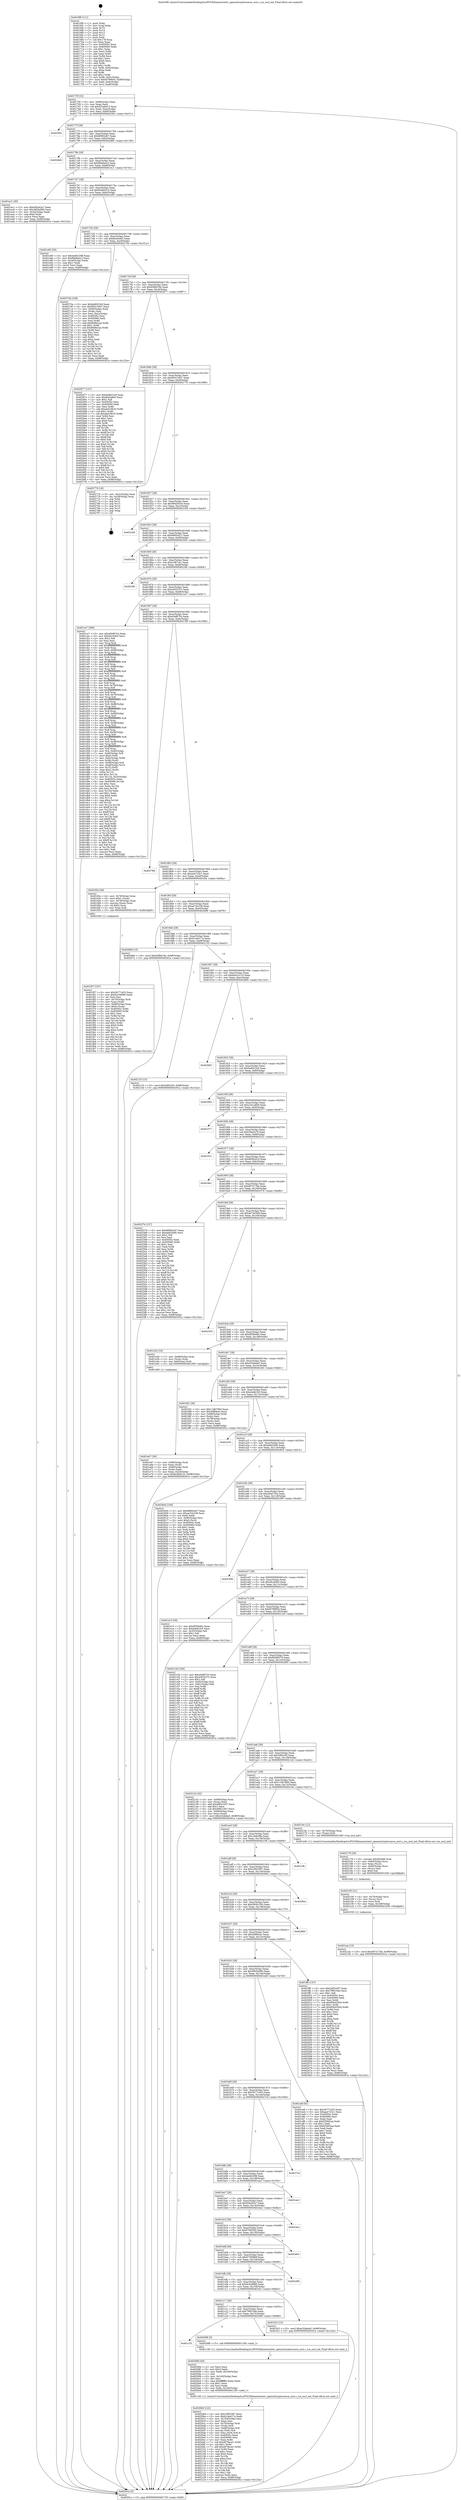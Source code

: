digraph "0x4016f0" {
  label = "0x4016f0 (/mnt/c/Users/mathe/Desktop/tcc/POCII/binaries/extr_opensslcryptorsarsa_ossl.c_rsa_ossl_init_Final-ollvm.out::main(0))"
  labelloc = "t"
  node[shape=record]

  Entry [label="",width=0.3,height=0.3,shape=circle,fillcolor=black,style=filled]
  "0x40175f" [label="{
     0x40175f [32]\l
     | [instrs]\l
     &nbsp;&nbsp;0x40175f \<+6\>: mov -0x98(%rbp),%eax\l
     &nbsp;&nbsp;0x401765 \<+2\>: mov %eax,%ecx\l
     &nbsp;&nbsp;0x401767 \<+6\>: sub $0x823a6d13,%ecx\l
     &nbsp;&nbsp;0x40176d \<+6\>: mov %eax,-0xac(%rbp)\l
     &nbsp;&nbsp;0x401773 \<+6\>: mov %ecx,-0xb0(%rbp)\l
     &nbsp;&nbsp;0x401779 \<+6\>: je 000000000040256c \<main+0xe7c\>\l
  }"]
  "0x40256c" [label="{
     0x40256c\l
  }", style=dashed]
  "0x40177f" [label="{
     0x40177f [28]\l
     | [instrs]\l
     &nbsp;&nbsp;0x40177f \<+5\>: jmp 0000000000401784 \<main+0x94\>\l
     &nbsp;&nbsp;0x401784 \<+6\>: mov -0xac(%rbp),%eax\l
     &nbsp;&nbsp;0x40178a \<+5\>: sub $0x88992e67,%eax\l
     &nbsp;&nbsp;0x40178f \<+6\>: mov %eax,-0xb4(%rbp)\l
     &nbsp;&nbsp;0x401795 \<+6\>: je 00000000004028e6 \<main+0x11f6\>\l
  }"]
  Exit [label="",width=0.3,height=0.3,shape=circle,fillcolor=black,style=filled,peripheries=2]
  "0x4028e6" [label="{
     0x4028e6\l
  }", style=dashed]
  "0x40179b" [label="{
     0x40179b [28]\l
     | [instrs]\l
     &nbsp;&nbsp;0x40179b \<+5\>: jmp 00000000004017a0 \<main+0xb0\>\l
     &nbsp;&nbsp;0x4017a0 \<+6\>: mov -0xac(%rbp),%eax\l
     &nbsp;&nbsp;0x4017a6 \<+5\>: sub $0x8bb6eec2,%eax\l
     &nbsp;&nbsp;0x4017ab \<+6\>: mov %eax,-0xb8(%rbp)\l
     &nbsp;&nbsp;0x4017b1 \<+6\>: je 0000000000401ec1 \<main+0x7d1\>\l
  }"]
  "0x4021aa" [label="{
     0x4021aa [15]\l
     | [instrs]\l
     &nbsp;&nbsp;0x4021aa \<+10\>: movl $0xd87317bb,-0x98(%rbp)\l
     &nbsp;&nbsp;0x4021b4 \<+5\>: jmp 000000000040291a \<main+0x122a\>\l
  }"]
  "0x401ec1" [label="{
     0x401ec1 [30]\l
     | [instrs]\l
     &nbsp;&nbsp;0x401ec1 \<+5\>: mov $0x656c62a7,%eax\l
     &nbsp;&nbsp;0x401ec6 \<+5\>: mov $0x3905a090,%ecx\l
     &nbsp;&nbsp;0x401ecb \<+3\>: mov -0x34(%rbp),%edx\l
     &nbsp;&nbsp;0x401ece \<+3\>: cmp $0x0,%edx\l
     &nbsp;&nbsp;0x401ed1 \<+3\>: cmove %ecx,%eax\l
     &nbsp;&nbsp;0x401ed4 \<+6\>: mov %eax,-0x98(%rbp)\l
     &nbsp;&nbsp;0x401eda \<+5\>: jmp 000000000040291a \<main+0x122a\>\l
  }"]
  "0x4017b7" [label="{
     0x4017b7 [28]\l
     | [instrs]\l
     &nbsp;&nbsp;0x4017b7 \<+5\>: jmp 00000000004017bc \<main+0xcc\>\l
     &nbsp;&nbsp;0x4017bc \<+6\>: mov -0xac(%rbp),%eax\l
     &nbsp;&nbsp;0x4017c2 \<+5\>: sub $0x8cd84223,%eax\l
     &nbsp;&nbsp;0x4017c7 \<+6\>: mov %eax,-0xbc(%rbp)\l
     &nbsp;&nbsp;0x4017cd \<+6\>: je 0000000000401e85 \<main+0x795\>\l
  }"]
  "0x402195" [label="{
     0x402195 [21]\l
     | [instrs]\l
     &nbsp;&nbsp;0x402195 \<+4\>: mov -0x70(%rbp),%rcx\l
     &nbsp;&nbsp;0x402199 \<+3\>: mov (%rcx),%rcx\l
     &nbsp;&nbsp;0x40219c \<+3\>: mov %rcx,%rdi\l
     &nbsp;&nbsp;0x40219f \<+6\>: mov %eax,-0x168(%rbp)\l
     &nbsp;&nbsp;0x4021a5 \<+5\>: call 0000000000401030 \<free@plt\>\l
     | [calls]\l
     &nbsp;&nbsp;0x401030 \{1\} (unknown)\l
  }"]
  "0x401e85" [label="{
     0x401e85 [30]\l
     | [instrs]\l
     &nbsp;&nbsp;0x401e85 \<+5\>: mov $0x4ed62298,%eax\l
     &nbsp;&nbsp;0x401e8a \<+5\>: mov $0x8bb6eec2,%ecx\l
     &nbsp;&nbsp;0x401e8f \<+3\>: mov -0x34(%rbp),%edx\l
     &nbsp;&nbsp;0x401e92 \<+3\>: cmp $0x1,%edx\l
     &nbsp;&nbsp;0x401e95 \<+3\>: cmovl %ecx,%eax\l
     &nbsp;&nbsp;0x401e98 \<+6\>: mov %eax,-0x98(%rbp)\l
     &nbsp;&nbsp;0x401e9e \<+5\>: jmp 000000000040291a \<main+0x122a\>\l
  }"]
  "0x4017d3" [label="{
     0x4017d3 [28]\l
     | [instrs]\l
     &nbsp;&nbsp;0x4017d3 \<+5\>: jmp 00000000004017d8 \<main+0xe8\>\l
     &nbsp;&nbsp;0x4017d8 \<+6\>: mov -0xac(%rbp),%eax\l
     &nbsp;&nbsp;0x4017de \<+5\>: sub $0x8e45efe5,%eax\l
     &nbsp;&nbsp;0x4017e3 \<+6\>: mov %eax,-0xc0(%rbp)\l
     &nbsp;&nbsp;0x4017e9 \<+6\>: je 000000000040270a \<main+0x101a\>\l
  }"]
  "0x402178" [label="{
     0x402178 [29]\l
     | [instrs]\l
     &nbsp;&nbsp;0x402178 \<+10\>: movabs $0x4030d6,%rdi\l
     &nbsp;&nbsp;0x402182 \<+4\>: mov -0x60(%rbp),%rcx\l
     &nbsp;&nbsp;0x402186 \<+2\>: mov %eax,(%rcx)\l
     &nbsp;&nbsp;0x402188 \<+4\>: mov -0x60(%rbp),%rcx\l
     &nbsp;&nbsp;0x40218c \<+2\>: mov (%rcx),%esi\l
     &nbsp;&nbsp;0x40218e \<+2\>: mov $0x0,%al\l
     &nbsp;&nbsp;0x402190 \<+5\>: call 0000000000401040 \<printf@plt\>\l
     | [calls]\l
     &nbsp;&nbsp;0x401040 \{1\} (unknown)\l
  }"]
  "0x40270a" [label="{
     0x40270a [108]\l
     | [instrs]\l
     &nbsp;&nbsp;0x40270a \<+5\>: mov $0xbe8023c9,%eax\l
     &nbsp;&nbsp;0x40270f \<+5\>: mov $0x95013d37,%ecx\l
     &nbsp;&nbsp;0x402714 \<+7\>: mov -0x90(%rbp),%rdx\l
     &nbsp;&nbsp;0x40271b \<+2\>: mov (%rdx),%esi\l
     &nbsp;&nbsp;0x40271d \<+3\>: mov %esi,-0x2c(%rbp)\l
     &nbsp;&nbsp;0x402720 \<+7\>: mov 0x40505c,%esi\l
     &nbsp;&nbsp;0x402727 \<+7\>: mov 0x405060,%edi\l
     &nbsp;&nbsp;0x40272e \<+3\>: mov %esi,%r8d\l
     &nbsp;&nbsp;0x402731 \<+7\>: add $0xf0d8d1ae,%r8d\l
     &nbsp;&nbsp;0x402738 \<+4\>: sub $0x1,%r8d\l
     &nbsp;&nbsp;0x40273c \<+7\>: sub $0xf0d8d1ae,%r8d\l
     &nbsp;&nbsp;0x402743 \<+4\>: imul %r8d,%esi\l
     &nbsp;&nbsp;0x402747 \<+3\>: and $0x1,%esi\l
     &nbsp;&nbsp;0x40274a \<+3\>: cmp $0x0,%esi\l
     &nbsp;&nbsp;0x40274d \<+4\>: sete %r9b\l
     &nbsp;&nbsp;0x402751 \<+3\>: cmp $0xa,%edi\l
     &nbsp;&nbsp;0x402754 \<+4\>: setl %r10b\l
     &nbsp;&nbsp;0x402758 \<+3\>: mov %r9b,%r11b\l
     &nbsp;&nbsp;0x40275b \<+3\>: and %r10b,%r11b\l
     &nbsp;&nbsp;0x40275e \<+3\>: xor %r10b,%r9b\l
     &nbsp;&nbsp;0x402761 \<+3\>: or %r9b,%r11b\l
     &nbsp;&nbsp;0x402764 \<+4\>: test $0x1,%r11b\l
     &nbsp;&nbsp;0x402768 \<+3\>: cmovne %ecx,%eax\l
     &nbsp;&nbsp;0x40276b \<+6\>: mov %eax,-0x98(%rbp)\l
     &nbsp;&nbsp;0x402771 \<+5\>: jmp 000000000040291a \<main+0x122a\>\l
  }"]
  "0x4017ef" [label="{
     0x4017ef [28]\l
     | [instrs]\l
     &nbsp;&nbsp;0x4017ef \<+5\>: jmp 00000000004017f4 \<main+0x104\>\l
     &nbsp;&nbsp;0x4017f4 \<+6\>: mov -0xac(%rbp),%eax\l
     &nbsp;&nbsp;0x4017fa \<+5\>: sub $0x93f9d194,%eax\l
     &nbsp;&nbsp;0x4017ff \<+6\>: mov %eax,-0xc4(%rbp)\l
     &nbsp;&nbsp;0x401805 \<+6\>: je 0000000000402677 \<main+0xf87\>\l
  }"]
  "0x4020b9" [label="{
     0x4020b9 [122]\l
     | [instrs]\l
     &nbsp;&nbsp;0x4020b9 \<+5\>: mov $0x24f53387,%ecx\l
     &nbsp;&nbsp;0x4020be \<+5\>: mov $0xb1de417a,%edx\l
     &nbsp;&nbsp;0x4020c3 \<+6\>: mov -0x164(%rbp),%esi\l
     &nbsp;&nbsp;0x4020c9 \<+3\>: imul %eax,%esi\l
     &nbsp;&nbsp;0x4020cc \<+4\>: mov -0x70(%rbp),%rdi\l
     &nbsp;&nbsp;0x4020d0 \<+3\>: mov (%rdi),%rdi\l
     &nbsp;&nbsp;0x4020d3 \<+4\>: mov -0x68(%rbp),%r8\l
     &nbsp;&nbsp;0x4020d7 \<+3\>: movslq (%r8),%r8\l
     &nbsp;&nbsp;0x4020da \<+4\>: mov %esi,(%rdi,%r8,4)\l
     &nbsp;&nbsp;0x4020de \<+7\>: mov 0x40505c,%eax\l
     &nbsp;&nbsp;0x4020e5 \<+7\>: mov 0x405060,%esi\l
     &nbsp;&nbsp;0x4020ec \<+3\>: mov %eax,%r9d\l
     &nbsp;&nbsp;0x4020ef \<+7\>: sub $0xe878ece1,%r9d\l
     &nbsp;&nbsp;0x4020f6 \<+4\>: sub $0x1,%r9d\l
     &nbsp;&nbsp;0x4020fa \<+7\>: add $0xe878ece1,%r9d\l
     &nbsp;&nbsp;0x402101 \<+4\>: imul %r9d,%eax\l
     &nbsp;&nbsp;0x402105 \<+3\>: and $0x1,%eax\l
     &nbsp;&nbsp;0x402108 \<+3\>: cmp $0x0,%eax\l
     &nbsp;&nbsp;0x40210b \<+4\>: sete %r10b\l
     &nbsp;&nbsp;0x40210f \<+3\>: cmp $0xa,%esi\l
     &nbsp;&nbsp;0x402112 \<+4\>: setl %r11b\l
     &nbsp;&nbsp;0x402116 \<+3\>: mov %r10b,%bl\l
     &nbsp;&nbsp;0x402119 \<+3\>: and %r11b,%bl\l
     &nbsp;&nbsp;0x40211c \<+3\>: xor %r11b,%r10b\l
     &nbsp;&nbsp;0x40211f \<+3\>: or %r10b,%bl\l
     &nbsp;&nbsp;0x402122 \<+3\>: test $0x1,%bl\l
     &nbsp;&nbsp;0x402125 \<+3\>: cmovne %edx,%ecx\l
     &nbsp;&nbsp;0x402128 \<+6\>: mov %ecx,-0x98(%rbp)\l
     &nbsp;&nbsp;0x40212e \<+5\>: jmp 000000000040291a \<main+0x122a\>\l
  }"]
  "0x402677" [label="{
     0x402677 [147]\l
     | [instrs]\l
     &nbsp;&nbsp;0x402677 \<+5\>: mov $0xbe8023c9,%eax\l
     &nbsp;&nbsp;0x40267c \<+5\>: mov $0x8e45efe5,%ecx\l
     &nbsp;&nbsp;0x402681 \<+2\>: mov $0x1,%dl\l
     &nbsp;&nbsp;0x402683 \<+7\>: mov 0x40505c,%esi\l
     &nbsp;&nbsp;0x40268a \<+7\>: mov 0x405060,%edi\l
     &nbsp;&nbsp;0x402691 \<+3\>: mov %esi,%r8d\l
     &nbsp;&nbsp;0x402694 \<+7\>: add $0xabd19b33,%r8d\l
     &nbsp;&nbsp;0x40269b \<+4\>: sub $0x1,%r8d\l
     &nbsp;&nbsp;0x40269f \<+7\>: sub $0xabd19b33,%r8d\l
     &nbsp;&nbsp;0x4026a6 \<+4\>: imul %r8d,%esi\l
     &nbsp;&nbsp;0x4026aa \<+3\>: and $0x1,%esi\l
     &nbsp;&nbsp;0x4026ad \<+3\>: cmp $0x0,%esi\l
     &nbsp;&nbsp;0x4026b0 \<+4\>: sete %r9b\l
     &nbsp;&nbsp;0x4026b4 \<+3\>: cmp $0xa,%edi\l
     &nbsp;&nbsp;0x4026b7 \<+4\>: setl %r10b\l
     &nbsp;&nbsp;0x4026bb \<+3\>: mov %r9b,%r11b\l
     &nbsp;&nbsp;0x4026be \<+4\>: xor $0xff,%r11b\l
     &nbsp;&nbsp;0x4026c2 \<+3\>: mov %r10b,%bl\l
     &nbsp;&nbsp;0x4026c5 \<+3\>: xor $0xff,%bl\l
     &nbsp;&nbsp;0x4026c8 \<+3\>: xor $0x0,%dl\l
     &nbsp;&nbsp;0x4026cb \<+3\>: mov %r11b,%r14b\l
     &nbsp;&nbsp;0x4026ce \<+4\>: and $0x0,%r14b\l
     &nbsp;&nbsp;0x4026d2 \<+3\>: and %dl,%r9b\l
     &nbsp;&nbsp;0x4026d5 \<+3\>: mov %bl,%r15b\l
     &nbsp;&nbsp;0x4026d8 \<+4\>: and $0x0,%r15b\l
     &nbsp;&nbsp;0x4026dc \<+3\>: and %dl,%r10b\l
     &nbsp;&nbsp;0x4026df \<+3\>: or %r9b,%r14b\l
     &nbsp;&nbsp;0x4026e2 \<+3\>: or %r10b,%r15b\l
     &nbsp;&nbsp;0x4026e5 \<+3\>: xor %r15b,%r14b\l
     &nbsp;&nbsp;0x4026e8 \<+3\>: or %bl,%r11b\l
     &nbsp;&nbsp;0x4026eb \<+4\>: xor $0xff,%r11b\l
     &nbsp;&nbsp;0x4026ef \<+3\>: or $0x0,%dl\l
     &nbsp;&nbsp;0x4026f2 \<+3\>: and %dl,%r11b\l
     &nbsp;&nbsp;0x4026f5 \<+3\>: or %r11b,%r14b\l
     &nbsp;&nbsp;0x4026f8 \<+4\>: test $0x1,%r14b\l
     &nbsp;&nbsp;0x4026fc \<+3\>: cmovne %ecx,%eax\l
     &nbsp;&nbsp;0x4026ff \<+6\>: mov %eax,-0x98(%rbp)\l
     &nbsp;&nbsp;0x402705 \<+5\>: jmp 000000000040291a \<main+0x122a\>\l
  }"]
  "0x40180b" [label="{
     0x40180b [28]\l
     | [instrs]\l
     &nbsp;&nbsp;0x40180b \<+5\>: jmp 0000000000401810 \<main+0x120\>\l
     &nbsp;&nbsp;0x401810 \<+6\>: mov -0xac(%rbp),%eax\l
     &nbsp;&nbsp;0x401816 \<+5\>: sub $0x95013d37,%eax\l
     &nbsp;&nbsp;0x40181b \<+6\>: mov %eax,-0xc8(%rbp)\l
     &nbsp;&nbsp;0x401821 \<+6\>: je 0000000000402776 \<main+0x1086\>\l
  }"]
  "0x40208d" [label="{
     0x40208d [44]\l
     | [instrs]\l
     &nbsp;&nbsp;0x40208d \<+2\>: xor %ecx,%ecx\l
     &nbsp;&nbsp;0x40208f \<+5\>: mov $0x2,%edx\l
     &nbsp;&nbsp;0x402094 \<+6\>: mov %edx,-0x160(%rbp)\l
     &nbsp;&nbsp;0x40209a \<+1\>: cltd\l
     &nbsp;&nbsp;0x40209b \<+6\>: mov -0x160(%rbp),%esi\l
     &nbsp;&nbsp;0x4020a1 \<+2\>: idiv %esi\l
     &nbsp;&nbsp;0x4020a3 \<+6\>: imul $0xfffffffe,%edx,%edx\l
     &nbsp;&nbsp;0x4020a9 \<+3\>: sub $0x1,%ecx\l
     &nbsp;&nbsp;0x4020ac \<+2\>: sub %ecx,%edx\l
     &nbsp;&nbsp;0x4020ae \<+6\>: mov %edx,-0x164(%rbp)\l
     &nbsp;&nbsp;0x4020b4 \<+5\>: call 0000000000401160 \<next_i\>\l
     | [calls]\l
     &nbsp;&nbsp;0x401160 \{1\} (/mnt/c/Users/mathe/Desktop/tcc/POCII/binaries/extr_opensslcryptorsarsa_ossl.c_rsa_ossl_init_Final-ollvm.out::next_i)\l
  }"]
  "0x402776" [label="{
     0x402776 [18]\l
     | [instrs]\l
     &nbsp;&nbsp;0x402776 \<+3\>: mov -0x2c(%rbp),%eax\l
     &nbsp;&nbsp;0x402779 \<+4\>: lea -0x28(%rbp),%rsp\l
     &nbsp;&nbsp;0x40277d \<+1\>: pop %rbx\l
     &nbsp;&nbsp;0x40277e \<+2\>: pop %r12\l
     &nbsp;&nbsp;0x402780 \<+2\>: pop %r13\l
     &nbsp;&nbsp;0x402782 \<+2\>: pop %r14\l
     &nbsp;&nbsp;0x402784 \<+2\>: pop %r15\l
     &nbsp;&nbsp;0x402786 \<+1\>: pop %rbp\l
     &nbsp;&nbsp;0x402787 \<+1\>: ret\l
  }"]
  "0x401827" [label="{
     0x401827 [28]\l
     | [instrs]\l
     &nbsp;&nbsp;0x401827 \<+5\>: jmp 000000000040182c \<main+0x13c\>\l
     &nbsp;&nbsp;0x40182c \<+6\>: mov -0xac(%rbp),%eax\l
     &nbsp;&nbsp;0x401832 \<+5\>: sub $0x994d3d16,%eax\l
     &nbsp;&nbsp;0x401837 \<+6\>: mov %eax,-0xcc(%rbp)\l
     &nbsp;&nbsp;0x40183d \<+6\>: je 00000000004021b9 \<main+0xac9\>\l
  }"]
  "0x401c33" [label="{
     0x401c33\l
  }", style=dashed]
  "0x4021b9" [label="{
     0x4021b9\l
  }", style=dashed]
  "0x401843" [label="{
     0x401843 [28]\l
     | [instrs]\l
     &nbsp;&nbsp;0x401843 \<+5\>: jmp 0000000000401848 \<main+0x158\>\l
     &nbsp;&nbsp;0x401848 \<+6\>: mov -0xac(%rbp),%eax\l
     &nbsp;&nbsp;0x40184e \<+5\>: sub $0x9995a527,%eax\l
     &nbsp;&nbsp;0x401853 \<+6\>: mov %eax,-0xd0(%rbp)\l
     &nbsp;&nbsp;0x401859 \<+6\>: je 000000000040250c \<main+0xe1c\>\l
  }"]
  "0x402088" [label="{
     0x402088 [5]\l
     | [instrs]\l
     &nbsp;&nbsp;0x402088 \<+5\>: call 0000000000401160 \<next_i\>\l
     | [calls]\l
     &nbsp;&nbsp;0x401160 \{1\} (/mnt/c/Users/mathe/Desktop/tcc/POCII/binaries/extr_opensslcryptorsarsa_ossl.c_rsa_ossl_init_Final-ollvm.out::next_i)\l
  }"]
  "0x40250c" [label="{
     0x40250c\l
  }", style=dashed]
  "0x40185f" [label="{
     0x40185f [28]\l
     | [instrs]\l
     &nbsp;&nbsp;0x40185f \<+5\>: jmp 0000000000401864 \<main+0x174\>\l
     &nbsp;&nbsp;0x401864 \<+6\>: mov -0xac(%rbp),%eax\l
     &nbsp;&nbsp;0x40186a \<+5\>: sub $0xa1f67ce1,%eax\l
     &nbsp;&nbsp;0x40186f \<+6\>: mov %eax,-0xd4(%rbp)\l
     &nbsp;&nbsp;0x401875 \<+6\>: je 00000000004023f4 \<main+0xd04\>\l
  }"]
  "0x401c17" [label="{
     0x401c17 [28]\l
     | [instrs]\l
     &nbsp;&nbsp;0x401c17 \<+5\>: jmp 0000000000401c1c \<main+0x52c\>\l
     &nbsp;&nbsp;0x401c1c \<+6\>: mov -0xac(%rbp),%eax\l
     &nbsp;&nbsp;0x401c22 \<+5\>: sub $0x790f154e,%eax\l
     &nbsp;&nbsp;0x401c27 \<+6\>: mov %eax,-0x15c(%rbp)\l
     &nbsp;&nbsp;0x401c2d \<+6\>: je 0000000000402088 \<main+0x998\>\l
  }"]
  "0x4023f4" [label="{
     0x4023f4\l
  }", style=dashed]
  "0x40187b" [label="{
     0x40187b [28]\l
     | [instrs]\l
     &nbsp;&nbsp;0x40187b \<+5\>: jmp 0000000000401880 \<main+0x190\>\l
     &nbsp;&nbsp;0x401880 \<+6\>: mov -0xac(%rbp),%eax\l
     &nbsp;&nbsp;0x401886 \<+5\>: sub $0xa302537c,%eax\l
     &nbsp;&nbsp;0x40188b \<+6\>: mov %eax,-0xd8(%rbp)\l
     &nbsp;&nbsp;0x401891 \<+6\>: je 0000000000401ca7 \<main+0x5b7\>\l
  }"]
  "0x401fc2" [label="{
     0x401fc2 [15]\l
     | [instrs]\l
     &nbsp;&nbsp;0x401fc2 \<+10\>: movl $0xe32deba5,-0x98(%rbp)\l
     &nbsp;&nbsp;0x401fcc \<+5\>: jmp 000000000040291a \<main+0x122a\>\l
  }"]
  "0x401ca7" [label="{
     0x401ca7 [366]\l
     | [instrs]\l
     &nbsp;&nbsp;0x401ca7 \<+5\>: mov $0xa5bf6754,%eax\l
     &nbsp;&nbsp;0x401cac \<+5\>: mov $0xefcc45b5,%ecx\l
     &nbsp;&nbsp;0x401cb1 \<+2\>: mov $0x1,%dl\l
     &nbsp;&nbsp;0x401cb3 \<+2\>: xor %esi,%esi\l
     &nbsp;&nbsp;0x401cb5 \<+3\>: mov %rsp,%rdi\l
     &nbsp;&nbsp;0x401cb8 \<+4\>: add $0xfffffffffffffff0,%rdi\l
     &nbsp;&nbsp;0x401cbc \<+3\>: mov %rdi,%rsp\l
     &nbsp;&nbsp;0x401cbf \<+7\>: mov %rdi,-0x90(%rbp)\l
     &nbsp;&nbsp;0x401cc6 \<+3\>: mov %rsp,%rdi\l
     &nbsp;&nbsp;0x401cc9 \<+4\>: add $0xfffffffffffffff0,%rdi\l
     &nbsp;&nbsp;0x401ccd \<+3\>: mov %rdi,%rsp\l
     &nbsp;&nbsp;0x401cd0 \<+3\>: mov %rsp,%r8\l
     &nbsp;&nbsp;0x401cd3 \<+4\>: add $0xfffffffffffffff0,%r8\l
     &nbsp;&nbsp;0x401cd7 \<+3\>: mov %r8,%rsp\l
     &nbsp;&nbsp;0x401cda \<+7\>: mov %r8,-0x88(%rbp)\l
     &nbsp;&nbsp;0x401ce1 \<+3\>: mov %rsp,%r8\l
     &nbsp;&nbsp;0x401ce4 \<+4\>: add $0xfffffffffffffff0,%r8\l
     &nbsp;&nbsp;0x401ce8 \<+3\>: mov %r8,%rsp\l
     &nbsp;&nbsp;0x401ceb \<+4\>: mov %r8,-0x80(%rbp)\l
     &nbsp;&nbsp;0x401cef \<+3\>: mov %rsp,%r8\l
     &nbsp;&nbsp;0x401cf2 \<+4\>: add $0xfffffffffffffff0,%r8\l
     &nbsp;&nbsp;0x401cf6 \<+3\>: mov %r8,%rsp\l
     &nbsp;&nbsp;0x401cf9 \<+4\>: mov %r8,-0x78(%rbp)\l
     &nbsp;&nbsp;0x401cfd \<+3\>: mov %rsp,%r8\l
     &nbsp;&nbsp;0x401d00 \<+4\>: add $0xfffffffffffffff0,%r8\l
     &nbsp;&nbsp;0x401d04 \<+3\>: mov %r8,%rsp\l
     &nbsp;&nbsp;0x401d07 \<+4\>: mov %r8,-0x70(%rbp)\l
     &nbsp;&nbsp;0x401d0b \<+3\>: mov %rsp,%r8\l
     &nbsp;&nbsp;0x401d0e \<+4\>: add $0xfffffffffffffff0,%r8\l
     &nbsp;&nbsp;0x401d12 \<+3\>: mov %r8,%rsp\l
     &nbsp;&nbsp;0x401d15 \<+4\>: mov %r8,-0x68(%rbp)\l
     &nbsp;&nbsp;0x401d19 \<+3\>: mov %rsp,%r8\l
     &nbsp;&nbsp;0x401d1c \<+4\>: add $0xfffffffffffffff0,%r8\l
     &nbsp;&nbsp;0x401d20 \<+3\>: mov %r8,%rsp\l
     &nbsp;&nbsp;0x401d23 \<+4\>: mov %r8,-0x60(%rbp)\l
     &nbsp;&nbsp;0x401d27 \<+3\>: mov %rsp,%r8\l
     &nbsp;&nbsp;0x401d2a \<+4\>: add $0xfffffffffffffff0,%r8\l
     &nbsp;&nbsp;0x401d2e \<+3\>: mov %r8,%rsp\l
     &nbsp;&nbsp;0x401d31 \<+4\>: mov %r8,-0x58(%rbp)\l
     &nbsp;&nbsp;0x401d35 \<+3\>: mov %rsp,%r8\l
     &nbsp;&nbsp;0x401d38 \<+4\>: add $0xfffffffffffffff0,%r8\l
     &nbsp;&nbsp;0x401d3c \<+3\>: mov %r8,%rsp\l
     &nbsp;&nbsp;0x401d3f \<+4\>: mov %r8,-0x50(%rbp)\l
     &nbsp;&nbsp;0x401d43 \<+3\>: mov %rsp,%r8\l
     &nbsp;&nbsp;0x401d46 \<+4\>: add $0xfffffffffffffff0,%r8\l
     &nbsp;&nbsp;0x401d4a \<+3\>: mov %r8,%rsp\l
     &nbsp;&nbsp;0x401d4d \<+4\>: mov %r8,-0x48(%rbp)\l
     &nbsp;&nbsp;0x401d51 \<+3\>: mov %rsp,%r8\l
     &nbsp;&nbsp;0x401d54 \<+4\>: add $0xfffffffffffffff0,%r8\l
     &nbsp;&nbsp;0x401d58 \<+3\>: mov %r8,%rsp\l
     &nbsp;&nbsp;0x401d5b \<+4\>: mov %r8,-0x40(%rbp)\l
     &nbsp;&nbsp;0x401d5f \<+7\>: mov -0x90(%rbp),%r8\l
     &nbsp;&nbsp;0x401d66 \<+7\>: movl $0x0,(%r8)\l
     &nbsp;&nbsp;0x401d6d \<+7\>: mov -0x9c(%rbp),%r9d\l
     &nbsp;&nbsp;0x401d74 \<+3\>: mov %r9d,(%rdi)\l
     &nbsp;&nbsp;0x401d77 \<+7\>: mov -0x88(%rbp),%r8\l
     &nbsp;&nbsp;0x401d7e \<+7\>: mov -0xa8(%rbp),%r10\l
     &nbsp;&nbsp;0x401d85 \<+3\>: mov %r10,(%r8)\l
     &nbsp;&nbsp;0x401d88 \<+3\>: cmpl $0x2,(%rdi)\l
     &nbsp;&nbsp;0x401d8b \<+4\>: setne %r11b\l
     &nbsp;&nbsp;0x401d8f \<+4\>: and $0x1,%r11b\l
     &nbsp;&nbsp;0x401d93 \<+4\>: mov %r11b,-0x35(%rbp)\l
     &nbsp;&nbsp;0x401d97 \<+7\>: mov 0x40505c,%ebx\l
     &nbsp;&nbsp;0x401d9e \<+8\>: mov 0x405060,%r14d\l
     &nbsp;&nbsp;0x401da6 \<+3\>: sub $0x1,%esi\l
     &nbsp;&nbsp;0x401da9 \<+3\>: mov %ebx,%r15d\l
     &nbsp;&nbsp;0x401dac \<+3\>: add %esi,%r15d\l
     &nbsp;&nbsp;0x401daf \<+4\>: imul %r15d,%ebx\l
     &nbsp;&nbsp;0x401db3 \<+3\>: and $0x1,%ebx\l
     &nbsp;&nbsp;0x401db6 \<+3\>: cmp $0x0,%ebx\l
     &nbsp;&nbsp;0x401db9 \<+4\>: sete %r11b\l
     &nbsp;&nbsp;0x401dbd \<+4\>: cmp $0xa,%r14d\l
     &nbsp;&nbsp;0x401dc1 \<+4\>: setl %r12b\l
     &nbsp;&nbsp;0x401dc5 \<+3\>: mov %r11b,%r13b\l
     &nbsp;&nbsp;0x401dc8 \<+4\>: xor $0xff,%r13b\l
     &nbsp;&nbsp;0x401dcc \<+3\>: mov %r12b,%sil\l
     &nbsp;&nbsp;0x401dcf \<+4\>: xor $0xff,%sil\l
     &nbsp;&nbsp;0x401dd3 \<+3\>: xor $0x1,%dl\l
     &nbsp;&nbsp;0x401dd6 \<+3\>: mov %r13b,%dil\l
     &nbsp;&nbsp;0x401dd9 \<+4\>: and $0xff,%dil\l
     &nbsp;&nbsp;0x401ddd \<+3\>: and %dl,%r11b\l
     &nbsp;&nbsp;0x401de0 \<+3\>: mov %sil,%r8b\l
     &nbsp;&nbsp;0x401de3 \<+4\>: and $0xff,%r8b\l
     &nbsp;&nbsp;0x401de7 \<+3\>: and %dl,%r12b\l
     &nbsp;&nbsp;0x401dea \<+3\>: or %r11b,%dil\l
     &nbsp;&nbsp;0x401ded \<+3\>: or %r12b,%r8b\l
     &nbsp;&nbsp;0x401df0 \<+3\>: xor %r8b,%dil\l
     &nbsp;&nbsp;0x401df3 \<+3\>: or %sil,%r13b\l
     &nbsp;&nbsp;0x401df6 \<+4\>: xor $0xff,%r13b\l
     &nbsp;&nbsp;0x401dfa \<+3\>: or $0x1,%dl\l
     &nbsp;&nbsp;0x401dfd \<+3\>: and %dl,%r13b\l
     &nbsp;&nbsp;0x401e00 \<+3\>: or %r13b,%dil\l
     &nbsp;&nbsp;0x401e03 \<+4\>: test $0x1,%dil\l
     &nbsp;&nbsp;0x401e07 \<+3\>: cmovne %ecx,%eax\l
     &nbsp;&nbsp;0x401e0a \<+6\>: mov %eax,-0x98(%rbp)\l
     &nbsp;&nbsp;0x401e10 \<+5\>: jmp 000000000040291a \<main+0x122a\>\l
  }"]
  "0x401897" [label="{
     0x401897 [28]\l
     | [instrs]\l
     &nbsp;&nbsp;0x401897 \<+5\>: jmp 000000000040189c \<main+0x1ac\>\l
     &nbsp;&nbsp;0x40189c \<+6\>: mov -0xac(%rbp),%eax\l
     &nbsp;&nbsp;0x4018a2 \<+5\>: sub $0xa5bf6754,%eax\l
     &nbsp;&nbsp;0x4018a7 \<+6\>: mov %eax,-0xdc(%rbp)\l
     &nbsp;&nbsp;0x4018ad \<+6\>: je 0000000000402788 \<main+0x1098\>\l
  }"]
  "0x401bfb" [label="{
     0x401bfb [28]\l
     | [instrs]\l
     &nbsp;&nbsp;0x401bfb \<+5\>: jmp 0000000000401c00 \<main+0x510\>\l
     &nbsp;&nbsp;0x401c00 \<+6\>: mov -0xac(%rbp),%eax\l
     &nbsp;&nbsp;0x401c06 \<+5\>: sub $0x6c43d990,%eax\l
     &nbsp;&nbsp;0x401c0b \<+6\>: mov %eax,-0x158(%rbp)\l
     &nbsp;&nbsp;0x401c11 \<+6\>: je 0000000000401fc2 \<main+0x8d2\>\l
  }"]
  "0x402788" [label="{
     0x402788\l
  }", style=dashed]
  "0x4018b3" [label="{
     0x4018b3 [28]\l
     | [instrs]\l
     &nbsp;&nbsp;0x4018b3 \<+5\>: jmp 00000000004018b8 \<main+0x1c8\>\l
     &nbsp;&nbsp;0x4018b8 \<+6\>: mov -0xac(%rbp),%eax\l
     &nbsp;&nbsp;0x4018be \<+5\>: sub $0xaa4723c1,%eax\l
     &nbsp;&nbsp;0x4018c3 \<+6\>: mov %eax,-0xe0(%rbp)\l
     &nbsp;&nbsp;0x4018c9 \<+6\>: je 0000000000401f3a \<main+0x84a\>\l
  }"]
  "0x402289" [label="{
     0x402289\l
  }", style=dashed]
  "0x401f3a" [label="{
     0x401f3a [29]\l
     | [instrs]\l
     &nbsp;&nbsp;0x401f3a \<+4\>: mov -0x78(%rbp),%rax\l
     &nbsp;&nbsp;0x401f3e \<+6\>: movl $0x1,(%rax)\l
     &nbsp;&nbsp;0x401f44 \<+4\>: mov -0x78(%rbp),%rax\l
     &nbsp;&nbsp;0x401f48 \<+3\>: movslq (%rax),%rax\l
     &nbsp;&nbsp;0x401f4b \<+4\>: shl $0x2,%rax\l
     &nbsp;&nbsp;0x401f4f \<+3\>: mov %rax,%rdi\l
     &nbsp;&nbsp;0x401f52 \<+5\>: call 0000000000401050 \<malloc@plt\>\l
     | [calls]\l
     &nbsp;&nbsp;0x401050 \{1\} (unknown)\l
  }"]
  "0x4018cf" [label="{
     0x4018cf [28]\l
     | [instrs]\l
     &nbsp;&nbsp;0x4018cf \<+5\>: jmp 00000000004018d4 \<main+0x1e4\>\l
     &nbsp;&nbsp;0x4018d4 \<+6\>: mov -0xac(%rbp),%eax\l
     &nbsp;&nbsp;0x4018da \<+5\>: sub $0xae7dc238,%eax\l
     &nbsp;&nbsp;0x4018df \<+6\>: mov %eax,-0xe4(%rbp)\l
     &nbsp;&nbsp;0x4018e5 \<+6\>: je 0000000000402668 \<main+0xf78\>\l
  }"]
  "0x401bdf" [label="{
     0x401bdf [28]\l
     | [instrs]\l
     &nbsp;&nbsp;0x401bdf \<+5\>: jmp 0000000000401be4 \<main+0x4f4\>\l
     &nbsp;&nbsp;0x401be4 \<+6\>: mov -0xac(%rbp),%eax\l
     &nbsp;&nbsp;0x401bea \<+5\>: sub $0x6729980f,%eax\l
     &nbsp;&nbsp;0x401bef \<+6\>: mov %eax,-0x154(%rbp)\l
     &nbsp;&nbsp;0x401bf5 \<+6\>: je 0000000000402289 \<main+0xb99\>\l
  }"]
  "0x402668" [label="{
     0x402668 [15]\l
     | [instrs]\l
     &nbsp;&nbsp;0x402668 \<+10\>: movl $0x93f9d194,-0x98(%rbp)\l
     &nbsp;&nbsp;0x402672 \<+5\>: jmp 000000000040291a \<main+0x122a\>\l
  }"]
  "0x4018eb" [label="{
     0x4018eb [28]\l
     | [instrs]\l
     &nbsp;&nbsp;0x4018eb \<+5\>: jmp 00000000004018f0 \<main+0x200\>\l
     &nbsp;&nbsp;0x4018f0 \<+6\>: mov -0xac(%rbp),%eax\l
     &nbsp;&nbsp;0x4018f6 \<+5\>: sub $0xb1de417a,%eax\l
     &nbsp;&nbsp;0x4018fb \<+6\>: mov %eax,-0xe8(%rbp)\l
     &nbsp;&nbsp;0x401901 \<+6\>: je 0000000000402133 \<main+0xa43\>\l
  }"]
  "0x402493" [label="{
     0x402493\l
  }", style=dashed]
  "0x402133" [label="{
     0x402133 [15]\l
     | [instrs]\l
     &nbsp;&nbsp;0x402133 \<+10\>: movl $0x5d83c95,-0x98(%rbp)\l
     &nbsp;&nbsp;0x40213d \<+5\>: jmp 000000000040291a \<main+0x122a\>\l
  }"]
  "0x401907" [label="{
     0x401907 [28]\l
     | [instrs]\l
     &nbsp;&nbsp;0x401907 \<+5\>: jmp 000000000040190c \<main+0x21c\>\l
     &nbsp;&nbsp;0x40190c \<+6\>: mov -0xac(%rbp),%eax\l
     &nbsp;&nbsp;0x401912 \<+5\>: sub $0xbd41b110,%eax\l
     &nbsp;&nbsp;0x401917 \<+6\>: mov %eax,-0xec(%rbp)\l
     &nbsp;&nbsp;0x40191d \<+6\>: je 00000000004028d2 \<main+0x11e2\>\l
  }"]
  "0x401bc3" [label="{
     0x401bc3 [28]\l
     | [instrs]\l
     &nbsp;&nbsp;0x401bc3 \<+5\>: jmp 0000000000401bc8 \<main+0x4d8\>\l
     &nbsp;&nbsp;0x401bc8 \<+6\>: mov -0xac(%rbp),%eax\l
     &nbsp;&nbsp;0x401bce \<+5\>: sub $0x670ef345,%eax\l
     &nbsp;&nbsp;0x401bd3 \<+6\>: mov %eax,-0x150(%rbp)\l
     &nbsp;&nbsp;0x401bd9 \<+6\>: je 0000000000402493 \<main+0xda3\>\l
  }"]
  "0x4028d2" [label="{
     0x4028d2\l
  }", style=dashed]
  "0x401923" [label="{
     0x401923 [28]\l
     | [instrs]\l
     &nbsp;&nbsp;0x401923 \<+5\>: jmp 0000000000401928 \<main+0x238\>\l
     &nbsp;&nbsp;0x401928 \<+6\>: mov -0xac(%rbp),%eax\l
     &nbsp;&nbsp;0x40192e \<+5\>: sub $0xbe8023c9,%eax\l
     &nbsp;&nbsp;0x401933 \<+6\>: mov %eax,-0xf0(%rbp)\l
     &nbsp;&nbsp;0x401939 \<+6\>: je 0000000000402902 \<main+0x1212\>\l
  }"]
  "0x4024a2" [label="{
     0x4024a2\l
  }", style=dashed]
  "0x402902" [label="{
     0x402902\l
  }", style=dashed]
  "0x40193f" [label="{
     0x40193f [28]\l
     | [instrs]\l
     &nbsp;&nbsp;0x40193f \<+5\>: jmp 0000000000401944 \<main+0x254\>\l
     &nbsp;&nbsp;0x401944 \<+6\>: mov -0xac(%rbp),%eax\l
     &nbsp;&nbsp;0x40194a \<+5\>: sub $0xc241a848,%eax\l
     &nbsp;&nbsp;0x40194f \<+6\>: mov %eax,-0xf4(%rbp)\l
     &nbsp;&nbsp;0x401955 \<+6\>: je 0000000000402377 \<main+0xc87\>\l
  }"]
  "0x401ba7" [label="{
     0x401ba7 [28]\l
     | [instrs]\l
     &nbsp;&nbsp;0x401ba7 \<+5\>: jmp 0000000000401bac \<main+0x4bc\>\l
     &nbsp;&nbsp;0x401bac \<+6\>: mov -0xac(%rbp),%eax\l
     &nbsp;&nbsp;0x401bb2 \<+5\>: sub $0x656c62a7,%eax\l
     &nbsp;&nbsp;0x401bb7 \<+6\>: mov %eax,-0x14c(%rbp)\l
     &nbsp;&nbsp;0x401bbd \<+6\>: je 00000000004024a2 \<main+0xdb2\>\l
  }"]
  "0x402377" [label="{
     0x402377\l
  }", style=dashed]
  "0x40195b" [label="{
     0x40195b [28]\l
     | [instrs]\l
     &nbsp;&nbsp;0x40195b \<+5\>: jmp 0000000000401960 \<main+0x270\>\l
     &nbsp;&nbsp;0x401960 \<+6\>: mov -0xac(%rbp),%eax\l
     &nbsp;&nbsp;0x401966 \<+5\>: sub $0xcf4a5e79,%eax\l
     &nbsp;&nbsp;0x40196b \<+6\>: mov %eax,-0xf8(%rbp)\l
     &nbsp;&nbsp;0x401971 \<+6\>: je 0000000000402321 \<main+0xc31\>\l
  }"]
  "0x401ea3" [label="{
     0x401ea3\l
  }", style=dashed]
  "0x402321" [label="{
     0x402321\l
  }", style=dashed]
  "0x401977" [label="{
     0x401977 [28]\l
     | [instrs]\l
     &nbsp;&nbsp;0x401977 \<+5\>: jmp 000000000040197c \<main+0x28c\>\l
     &nbsp;&nbsp;0x40197c \<+6\>: mov -0xac(%rbp),%eax\l
     &nbsp;&nbsp;0x401982 \<+5\>: sub $0xd009c91d,%eax\l
     &nbsp;&nbsp;0x401987 \<+6\>: mov %eax,-0xfc(%rbp)\l
     &nbsp;&nbsp;0x40198d \<+6\>: je 00000000004024b1 \<main+0xdc1\>\l
  }"]
  "0x401b8b" [label="{
     0x401b8b [28]\l
     | [instrs]\l
     &nbsp;&nbsp;0x401b8b \<+5\>: jmp 0000000000401b90 \<main+0x4a0\>\l
     &nbsp;&nbsp;0x401b90 \<+6\>: mov -0xac(%rbp),%eax\l
     &nbsp;&nbsp;0x401b96 \<+5\>: sub $0x4ed62298,%eax\l
     &nbsp;&nbsp;0x401b9b \<+6\>: mov %eax,-0x148(%rbp)\l
     &nbsp;&nbsp;0x401ba1 \<+6\>: je 0000000000401ea3 \<main+0x7b3\>\l
  }"]
  "0x4024b1" [label="{
     0x4024b1\l
  }", style=dashed]
  "0x401993" [label="{
     0x401993 [28]\l
     | [instrs]\l
     &nbsp;&nbsp;0x401993 \<+5\>: jmp 0000000000401998 \<main+0x2a8\>\l
     &nbsp;&nbsp;0x401998 \<+6\>: mov -0xac(%rbp),%eax\l
     &nbsp;&nbsp;0x40199e \<+5\>: sub $0xd87317bb,%eax\l
     &nbsp;&nbsp;0x4019a3 \<+6\>: mov %eax,-0x100(%rbp)\l
     &nbsp;&nbsp;0x4019a9 \<+6\>: je 000000000040257b \<main+0xe8b\>\l
  }"]
  "0x4027cd" [label="{
     0x4027cd\l
  }", style=dashed]
  "0x40257b" [label="{
     0x40257b [137]\l
     | [instrs]\l
     &nbsp;&nbsp;0x40257b \<+5\>: mov $0x88992e67,%eax\l
     &nbsp;&nbsp;0x402580 \<+5\>: mov $0xeb825ef0,%ecx\l
     &nbsp;&nbsp;0x402585 \<+2\>: mov $0x1,%dl\l
     &nbsp;&nbsp;0x402587 \<+2\>: xor %esi,%esi\l
     &nbsp;&nbsp;0x402589 \<+7\>: mov 0x40505c,%edi\l
     &nbsp;&nbsp;0x402590 \<+8\>: mov 0x405060,%r8d\l
     &nbsp;&nbsp;0x402598 \<+3\>: sub $0x1,%esi\l
     &nbsp;&nbsp;0x40259b \<+3\>: mov %edi,%r9d\l
     &nbsp;&nbsp;0x40259e \<+3\>: add %esi,%r9d\l
     &nbsp;&nbsp;0x4025a1 \<+4\>: imul %r9d,%edi\l
     &nbsp;&nbsp;0x4025a5 \<+3\>: and $0x1,%edi\l
     &nbsp;&nbsp;0x4025a8 \<+3\>: cmp $0x0,%edi\l
     &nbsp;&nbsp;0x4025ab \<+4\>: sete %r10b\l
     &nbsp;&nbsp;0x4025af \<+4\>: cmp $0xa,%r8d\l
     &nbsp;&nbsp;0x4025b3 \<+4\>: setl %r11b\l
     &nbsp;&nbsp;0x4025b7 \<+3\>: mov %r10b,%bl\l
     &nbsp;&nbsp;0x4025ba \<+3\>: xor $0xff,%bl\l
     &nbsp;&nbsp;0x4025bd \<+3\>: mov %r11b,%r14b\l
     &nbsp;&nbsp;0x4025c0 \<+4\>: xor $0xff,%r14b\l
     &nbsp;&nbsp;0x4025c4 \<+3\>: xor $0x0,%dl\l
     &nbsp;&nbsp;0x4025c7 \<+3\>: mov %bl,%r15b\l
     &nbsp;&nbsp;0x4025ca \<+4\>: and $0x0,%r15b\l
     &nbsp;&nbsp;0x4025ce \<+3\>: and %dl,%r10b\l
     &nbsp;&nbsp;0x4025d1 \<+3\>: mov %r14b,%r12b\l
     &nbsp;&nbsp;0x4025d4 \<+4\>: and $0x0,%r12b\l
     &nbsp;&nbsp;0x4025d8 \<+3\>: and %dl,%r11b\l
     &nbsp;&nbsp;0x4025db \<+3\>: or %r10b,%r15b\l
     &nbsp;&nbsp;0x4025de \<+3\>: or %r11b,%r12b\l
     &nbsp;&nbsp;0x4025e1 \<+3\>: xor %r12b,%r15b\l
     &nbsp;&nbsp;0x4025e4 \<+3\>: or %r14b,%bl\l
     &nbsp;&nbsp;0x4025e7 \<+3\>: xor $0xff,%bl\l
     &nbsp;&nbsp;0x4025ea \<+3\>: or $0x0,%dl\l
     &nbsp;&nbsp;0x4025ed \<+2\>: and %dl,%bl\l
     &nbsp;&nbsp;0x4025ef \<+3\>: or %bl,%r15b\l
     &nbsp;&nbsp;0x4025f2 \<+4\>: test $0x1,%r15b\l
     &nbsp;&nbsp;0x4025f6 \<+3\>: cmovne %ecx,%eax\l
     &nbsp;&nbsp;0x4025f9 \<+6\>: mov %eax,-0x98(%rbp)\l
     &nbsp;&nbsp;0x4025ff \<+5\>: jmp 000000000040291a \<main+0x122a\>\l
  }"]
  "0x4019af" [label="{
     0x4019af [28]\l
     | [instrs]\l
     &nbsp;&nbsp;0x4019af \<+5\>: jmp 00000000004019b4 \<main+0x2c4\>\l
     &nbsp;&nbsp;0x4019b4 \<+6\>: mov -0xac(%rbp),%eax\l
     &nbsp;&nbsp;0x4019ba \<+5\>: sub $0xde7403d9,%eax\l
     &nbsp;&nbsp;0x4019bf \<+6\>: mov %eax,-0x104(%rbp)\l
     &nbsp;&nbsp;0x4019c5 \<+6\>: je 0000000000402303 \<main+0xc13\>\l
  }"]
  "0x401f57" [label="{
     0x401f57 [107]\l
     | [instrs]\l
     &nbsp;&nbsp;0x401f57 \<+5\>: mov $0x3b771e53,%ecx\l
     &nbsp;&nbsp;0x401f5c \<+5\>: mov $0x6c43d990,%edx\l
     &nbsp;&nbsp;0x401f61 \<+2\>: xor %esi,%esi\l
     &nbsp;&nbsp;0x401f63 \<+4\>: mov -0x70(%rbp),%rdi\l
     &nbsp;&nbsp;0x401f67 \<+3\>: mov %rax,(%rdi)\l
     &nbsp;&nbsp;0x401f6a \<+4\>: mov -0x68(%rbp),%rax\l
     &nbsp;&nbsp;0x401f6e \<+6\>: movl $0x0,(%rax)\l
     &nbsp;&nbsp;0x401f74 \<+8\>: mov 0x40505c,%r8d\l
     &nbsp;&nbsp;0x401f7c \<+8\>: mov 0x405060,%r9d\l
     &nbsp;&nbsp;0x401f84 \<+3\>: sub $0x1,%esi\l
     &nbsp;&nbsp;0x401f87 \<+3\>: mov %r8d,%r10d\l
     &nbsp;&nbsp;0x401f8a \<+3\>: add %esi,%r10d\l
     &nbsp;&nbsp;0x401f8d \<+4\>: imul %r10d,%r8d\l
     &nbsp;&nbsp;0x401f91 \<+4\>: and $0x1,%r8d\l
     &nbsp;&nbsp;0x401f95 \<+4\>: cmp $0x0,%r8d\l
     &nbsp;&nbsp;0x401f99 \<+4\>: sete %r11b\l
     &nbsp;&nbsp;0x401f9d \<+4\>: cmp $0xa,%r9d\l
     &nbsp;&nbsp;0x401fa1 \<+3\>: setl %bl\l
     &nbsp;&nbsp;0x401fa4 \<+3\>: mov %r11b,%r14b\l
     &nbsp;&nbsp;0x401fa7 \<+3\>: and %bl,%r14b\l
     &nbsp;&nbsp;0x401faa \<+3\>: xor %bl,%r11b\l
     &nbsp;&nbsp;0x401fad \<+3\>: or %r11b,%r14b\l
     &nbsp;&nbsp;0x401fb0 \<+4\>: test $0x1,%r14b\l
     &nbsp;&nbsp;0x401fb4 \<+3\>: cmovne %edx,%ecx\l
     &nbsp;&nbsp;0x401fb7 \<+6\>: mov %ecx,-0x98(%rbp)\l
     &nbsp;&nbsp;0x401fbd \<+5\>: jmp 000000000040291a \<main+0x122a\>\l
  }"]
  "0x402303" [label="{
     0x402303\l
  }", style=dashed]
  "0x4019cb" [label="{
     0x4019cb [28]\l
     | [instrs]\l
     &nbsp;&nbsp;0x4019cb \<+5\>: jmp 00000000004019d0 \<main+0x2e0\>\l
     &nbsp;&nbsp;0x4019d0 \<+6\>: mov -0xac(%rbp),%eax\l
     &nbsp;&nbsp;0x4019d6 \<+5\>: sub $0xdf39d49c,%eax\l
     &nbsp;&nbsp;0x4019db \<+6\>: mov %eax,-0x108(%rbp)\l
     &nbsp;&nbsp;0x4019e1 \<+6\>: je 0000000000401e54 \<main+0x764\>\l
  }"]
  "0x401b6f" [label="{
     0x401b6f [28]\l
     | [instrs]\l
     &nbsp;&nbsp;0x401b6f \<+5\>: jmp 0000000000401b74 \<main+0x484\>\l
     &nbsp;&nbsp;0x401b74 \<+6\>: mov -0xac(%rbp),%eax\l
     &nbsp;&nbsp;0x401b7a \<+5\>: sub $0x3b771e53,%eax\l
     &nbsp;&nbsp;0x401b7f \<+6\>: mov %eax,-0x144(%rbp)\l
     &nbsp;&nbsp;0x401b85 \<+6\>: je 00000000004027cd \<main+0x10dd\>\l
  }"]
  "0x401e54" [label="{
     0x401e54 [19]\l
     | [instrs]\l
     &nbsp;&nbsp;0x401e54 \<+7\>: mov -0x88(%rbp),%rax\l
     &nbsp;&nbsp;0x401e5b \<+3\>: mov (%rax),%rax\l
     &nbsp;&nbsp;0x401e5e \<+4\>: mov 0x8(%rax),%rdi\l
     &nbsp;&nbsp;0x401e62 \<+5\>: call 0000000000401060 \<atoi@plt\>\l
     | [calls]\l
     &nbsp;&nbsp;0x401060 \{1\} (unknown)\l
  }"]
  "0x4019e7" [label="{
     0x4019e7 [28]\l
     | [instrs]\l
     &nbsp;&nbsp;0x4019e7 \<+5\>: jmp 00000000004019ec \<main+0x2fc\>\l
     &nbsp;&nbsp;0x4019ec \<+6\>: mov -0xac(%rbp),%eax\l
     &nbsp;&nbsp;0x4019f2 \<+5\>: sub $0xe32deba5,%eax\l
     &nbsp;&nbsp;0x4019f7 \<+6\>: mov %eax,-0x10c(%rbp)\l
     &nbsp;&nbsp;0x4019fd \<+6\>: je 0000000000401fd1 \<main+0x8e1\>\l
  }"]
  "0x401edf" [label="{
     0x401edf [91]\l
     | [instrs]\l
     &nbsp;&nbsp;0x401edf \<+5\>: mov $0x3b771e53,%eax\l
     &nbsp;&nbsp;0x401ee4 \<+5\>: mov $0xaa4723c1,%ecx\l
     &nbsp;&nbsp;0x401ee9 \<+7\>: mov 0x40505c,%edx\l
     &nbsp;&nbsp;0x401ef0 \<+7\>: mov 0x405060,%esi\l
     &nbsp;&nbsp;0x401ef7 \<+2\>: mov %edx,%edi\l
     &nbsp;&nbsp;0x401ef9 \<+6\>: sub $0xf25692aa,%edi\l
     &nbsp;&nbsp;0x401eff \<+3\>: sub $0x1,%edi\l
     &nbsp;&nbsp;0x401f02 \<+6\>: add $0xf25692aa,%edi\l
     &nbsp;&nbsp;0x401f08 \<+3\>: imul %edi,%edx\l
     &nbsp;&nbsp;0x401f0b \<+3\>: and $0x1,%edx\l
     &nbsp;&nbsp;0x401f0e \<+3\>: cmp $0x0,%edx\l
     &nbsp;&nbsp;0x401f11 \<+4\>: sete %r8b\l
     &nbsp;&nbsp;0x401f15 \<+3\>: cmp $0xa,%esi\l
     &nbsp;&nbsp;0x401f18 \<+4\>: setl %r9b\l
     &nbsp;&nbsp;0x401f1c \<+3\>: mov %r8b,%r10b\l
     &nbsp;&nbsp;0x401f1f \<+3\>: and %r9b,%r10b\l
     &nbsp;&nbsp;0x401f22 \<+3\>: xor %r9b,%r8b\l
     &nbsp;&nbsp;0x401f25 \<+3\>: or %r8b,%r10b\l
     &nbsp;&nbsp;0x401f28 \<+4\>: test $0x1,%r10b\l
     &nbsp;&nbsp;0x401f2c \<+3\>: cmovne %ecx,%eax\l
     &nbsp;&nbsp;0x401f2f \<+6\>: mov %eax,-0x98(%rbp)\l
     &nbsp;&nbsp;0x401f35 \<+5\>: jmp 000000000040291a \<main+0x122a\>\l
  }"]
  "0x401fd1" [label="{
     0x401fd1 [36]\l
     | [instrs]\l
     &nbsp;&nbsp;0x401fd1 \<+5\>: mov $0x119b786d,%eax\l
     &nbsp;&nbsp;0x401fd6 \<+5\>: mov $0x2df69cec,%ecx\l
     &nbsp;&nbsp;0x401fdb \<+4\>: mov -0x68(%rbp),%rdx\l
     &nbsp;&nbsp;0x401fdf \<+2\>: mov (%rdx),%esi\l
     &nbsp;&nbsp;0x401fe1 \<+4\>: mov -0x78(%rbp),%rdx\l
     &nbsp;&nbsp;0x401fe5 \<+2\>: cmp (%rdx),%esi\l
     &nbsp;&nbsp;0x401fe7 \<+3\>: cmovl %ecx,%eax\l
     &nbsp;&nbsp;0x401fea \<+6\>: mov %eax,-0x98(%rbp)\l
     &nbsp;&nbsp;0x401ff0 \<+5\>: jmp 000000000040291a \<main+0x122a\>\l
  }"]
  "0x401a03" [label="{
     0x401a03 [28]\l
     | [instrs]\l
     &nbsp;&nbsp;0x401a03 \<+5\>: jmp 0000000000401a08 \<main+0x318\>\l
     &nbsp;&nbsp;0x401a08 \<+6\>: mov -0xac(%rbp),%eax\l
     &nbsp;&nbsp;0x401a0e \<+5\>: sub $0xe4efe1b5,%eax\l
     &nbsp;&nbsp;0x401a13 \<+6\>: mov %eax,-0x110(%rbp)\l
     &nbsp;&nbsp;0x401a19 \<+6\>: je 0000000000401e33 \<main+0x743\>\l
  }"]
  "0x401b53" [label="{
     0x401b53 [28]\l
     | [instrs]\l
     &nbsp;&nbsp;0x401b53 \<+5\>: jmp 0000000000401b58 \<main+0x468\>\l
     &nbsp;&nbsp;0x401b58 \<+6\>: mov -0xac(%rbp),%eax\l
     &nbsp;&nbsp;0x401b5e \<+5\>: sub $0x3905a090,%eax\l
     &nbsp;&nbsp;0x401b63 \<+6\>: mov %eax,-0x140(%rbp)\l
     &nbsp;&nbsp;0x401b69 \<+6\>: je 0000000000401edf \<main+0x7ef\>\l
  }"]
  "0x401e33" [label="{
     0x401e33\l
  }", style=dashed]
  "0x401a1f" [label="{
     0x401a1f [28]\l
     | [instrs]\l
     &nbsp;&nbsp;0x401a1f \<+5\>: jmp 0000000000401a24 \<main+0x334\>\l
     &nbsp;&nbsp;0x401a24 \<+6\>: mov -0xac(%rbp),%eax\l
     &nbsp;&nbsp;0x401a2a \<+5\>: sub $0xeb825ef0,%eax\l
     &nbsp;&nbsp;0x401a2f \<+6\>: mov %eax,-0x114(%rbp)\l
     &nbsp;&nbsp;0x401a35 \<+6\>: je 0000000000402604 \<main+0xf14\>\l
  }"]
  "0x401ff5" [label="{
     0x401ff5 [147]\l
     | [instrs]\l
     &nbsp;&nbsp;0x401ff5 \<+5\>: mov $0x24f53387,%eax\l
     &nbsp;&nbsp;0x401ffa \<+5\>: mov $0x790f154e,%ecx\l
     &nbsp;&nbsp;0x401fff \<+2\>: mov $0x1,%dl\l
     &nbsp;&nbsp;0x402001 \<+7\>: mov 0x40505c,%esi\l
     &nbsp;&nbsp;0x402008 \<+7\>: mov 0x405060,%edi\l
     &nbsp;&nbsp;0x40200f \<+3\>: mov %esi,%r8d\l
     &nbsp;&nbsp;0x402012 \<+7\>: sub $0x85643504,%r8d\l
     &nbsp;&nbsp;0x402019 \<+4\>: sub $0x1,%r8d\l
     &nbsp;&nbsp;0x40201d \<+7\>: add $0x85643504,%r8d\l
     &nbsp;&nbsp;0x402024 \<+4\>: imul %r8d,%esi\l
     &nbsp;&nbsp;0x402028 \<+3\>: and $0x1,%esi\l
     &nbsp;&nbsp;0x40202b \<+3\>: cmp $0x0,%esi\l
     &nbsp;&nbsp;0x40202e \<+4\>: sete %r9b\l
     &nbsp;&nbsp;0x402032 \<+3\>: cmp $0xa,%edi\l
     &nbsp;&nbsp;0x402035 \<+4\>: setl %r10b\l
     &nbsp;&nbsp;0x402039 \<+3\>: mov %r9b,%r11b\l
     &nbsp;&nbsp;0x40203c \<+4\>: xor $0xff,%r11b\l
     &nbsp;&nbsp;0x402040 \<+3\>: mov %r10b,%bl\l
     &nbsp;&nbsp;0x402043 \<+3\>: xor $0xff,%bl\l
     &nbsp;&nbsp;0x402046 \<+3\>: xor $0x1,%dl\l
     &nbsp;&nbsp;0x402049 \<+3\>: mov %r11b,%r14b\l
     &nbsp;&nbsp;0x40204c \<+4\>: and $0xff,%r14b\l
     &nbsp;&nbsp;0x402050 \<+3\>: and %dl,%r9b\l
     &nbsp;&nbsp;0x402053 \<+3\>: mov %bl,%r15b\l
     &nbsp;&nbsp;0x402056 \<+4\>: and $0xff,%r15b\l
     &nbsp;&nbsp;0x40205a \<+3\>: and %dl,%r10b\l
     &nbsp;&nbsp;0x40205d \<+3\>: or %r9b,%r14b\l
     &nbsp;&nbsp;0x402060 \<+3\>: or %r10b,%r15b\l
     &nbsp;&nbsp;0x402063 \<+3\>: xor %r15b,%r14b\l
     &nbsp;&nbsp;0x402066 \<+3\>: or %bl,%r11b\l
     &nbsp;&nbsp;0x402069 \<+4\>: xor $0xff,%r11b\l
     &nbsp;&nbsp;0x40206d \<+3\>: or $0x1,%dl\l
     &nbsp;&nbsp;0x402070 \<+3\>: and %dl,%r11b\l
     &nbsp;&nbsp;0x402073 \<+3\>: or %r11b,%r14b\l
     &nbsp;&nbsp;0x402076 \<+4\>: test $0x1,%r14b\l
     &nbsp;&nbsp;0x40207a \<+3\>: cmovne %ecx,%eax\l
     &nbsp;&nbsp;0x40207d \<+6\>: mov %eax,-0x98(%rbp)\l
     &nbsp;&nbsp;0x402083 \<+5\>: jmp 000000000040291a \<main+0x122a\>\l
  }"]
  "0x402604" [label="{
     0x402604 [100]\l
     | [instrs]\l
     &nbsp;&nbsp;0x402604 \<+5\>: mov $0x88992e67,%eax\l
     &nbsp;&nbsp;0x402609 \<+5\>: mov $0xae7dc238,%ecx\l
     &nbsp;&nbsp;0x40260e \<+2\>: xor %edx,%edx\l
     &nbsp;&nbsp;0x402610 \<+7\>: mov -0x90(%rbp),%rsi\l
     &nbsp;&nbsp;0x402617 \<+6\>: movl $0x0,(%rsi)\l
     &nbsp;&nbsp;0x40261d \<+7\>: mov 0x40505c,%edi\l
     &nbsp;&nbsp;0x402624 \<+8\>: mov 0x405060,%r8d\l
     &nbsp;&nbsp;0x40262c \<+3\>: sub $0x1,%edx\l
     &nbsp;&nbsp;0x40262f \<+3\>: mov %edi,%r9d\l
     &nbsp;&nbsp;0x402632 \<+3\>: add %edx,%r9d\l
     &nbsp;&nbsp;0x402635 \<+4\>: imul %r9d,%edi\l
     &nbsp;&nbsp;0x402639 \<+3\>: and $0x1,%edi\l
     &nbsp;&nbsp;0x40263c \<+3\>: cmp $0x0,%edi\l
     &nbsp;&nbsp;0x40263f \<+4\>: sete %r10b\l
     &nbsp;&nbsp;0x402643 \<+4\>: cmp $0xa,%r8d\l
     &nbsp;&nbsp;0x402647 \<+4\>: setl %r11b\l
     &nbsp;&nbsp;0x40264b \<+3\>: mov %r10b,%bl\l
     &nbsp;&nbsp;0x40264e \<+3\>: and %r11b,%bl\l
     &nbsp;&nbsp;0x402651 \<+3\>: xor %r11b,%r10b\l
     &nbsp;&nbsp;0x402654 \<+3\>: or %r10b,%bl\l
     &nbsp;&nbsp;0x402657 \<+3\>: test $0x1,%bl\l
     &nbsp;&nbsp;0x40265a \<+3\>: cmovne %ecx,%eax\l
     &nbsp;&nbsp;0x40265d \<+6\>: mov %eax,-0x98(%rbp)\l
     &nbsp;&nbsp;0x402663 \<+5\>: jmp 000000000040291a \<main+0x122a\>\l
  }"]
  "0x401a3b" [label="{
     0x401a3b [28]\l
     | [instrs]\l
     &nbsp;&nbsp;0x401a3b \<+5\>: jmp 0000000000401a40 \<main+0x350\>\l
     &nbsp;&nbsp;0x401a40 \<+6\>: mov -0xac(%rbp),%eax\l
     &nbsp;&nbsp;0x401a46 \<+5\>: sub $0xed5a752e,%eax\l
     &nbsp;&nbsp;0x401a4b \<+6\>: mov %eax,-0x118(%rbp)\l
     &nbsp;&nbsp;0x401a51 \<+6\>: je 0000000000402399 \<main+0xca9\>\l
  }"]
  "0x401b37" [label="{
     0x401b37 [28]\l
     | [instrs]\l
     &nbsp;&nbsp;0x401b37 \<+5\>: jmp 0000000000401b3c \<main+0x44c\>\l
     &nbsp;&nbsp;0x401b3c \<+6\>: mov -0xac(%rbp),%eax\l
     &nbsp;&nbsp;0x401b42 \<+5\>: sub $0x2df69cec,%eax\l
     &nbsp;&nbsp;0x401b47 \<+6\>: mov %eax,-0x13c(%rbp)\l
     &nbsp;&nbsp;0x401b4d \<+6\>: je 0000000000401ff5 \<main+0x905\>\l
  }"]
  "0x402399" [label="{
     0x402399\l
  }", style=dashed]
  "0x401a57" [label="{
     0x401a57 [28]\l
     | [instrs]\l
     &nbsp;&nbsp;0x401a57 \<+5\>: jmp 0000000000401a5c \<main+0x36c\>\l
     &nbsp;&nbsp;0x401a5c \<+6\>: mov -0xac(%rbp),%eax\l
     &nbsp;&nbsp;0x401a62 \<+5\>: sub $0xefcc45b5,%eax\l
     &nbsp;&nbsp;0x401a67 \<+6\>: mov %eax,-0x11c(%rbp)\l
     &nbsp;&nbsp;0x401a6d \<+6\>: je 0000000000401e15 \<main+0x725\>\l
  }"]
  "0x402860" [label="{
     0x402860\l
  }", style=dashed]
  "0x401e15" [label="{
     0x401e15 [30]\l
     | [instrs]\l
     &nbsp;&nbsp;0x401e15 \<+5\>: mov $0xdf39d49c,%eax\l
     &nbsp;&nbsp;0x401e1a \<+5\>: mov $0xe4efe1b5,%ecx\l
     &nbsp;&nbsp;0x401e1f \<+3\>: mov -0x35(%rbp),%dl\l
     &nbsp;&nbsp;0x401e22 \<+3\>: test $0x1,%dl\l
     &nbsp;&nbsp;0x401e25 \<+3\>: cmovne %ecx,%eax\l
     &nbsp;&nbsp;0x401e28 \<+6\>: mov %eax,-0x98(%rbp)\l
     &nbsp;&nbsp;0x401e2e \<+5\>: jmp 000000000040291a \<main+0x122a\>\l
  }"]
  "0x401a73" [label="{
     0x401a73 [28]\l
     | [instrs]\l
     &nbsp;&nbsp;0x401a73 \<+5\>: jmp 0000000000401a78 \<main+0x388\>\l
     &nbsp;&nbsp;0x401a78 \<+6\>: mov -0xac(%rbp),%eax\l
     &nbsp;&nbsp;0x401a7e \<+5\>: sub $0xf4798854,%eax\l
     &nbsp;&nbsp;0x401a83 \<+6\>: mov %eax,-0x120(%rbp)\l
     &nbsp;&nbsp;0x401a89 \<+6\>: je 0000000000401c3d \<main+0x54d\>\l
  }"]
  "0x401b1b" [label="{
     0x401b1b [28]\l
     | [instrs]\l
     &nbsp;&nbsp;0x401b1b \<+5\>: jmp 0000000000401b20 \<main+0x430\>\l
     &nbsp;&nbsp;0x401b20 \<+6\>: mov -0xac(%rbp),%eax\l
     &nbsp;&nbsp;0x401b26 \<+5\>: sub $0x26091200,%eax\l
     &nbsp;&nbsp;0x401b2b \<+6\>: mov %eax,-0x138(%rbp)\l
     &nbsp;&nbsp;0x401b31 \<+6\>: je 0000000000402860 \<main+0x1170\>\l
  }"]
  "0x401c3d" [label="{
     0x401c3d [106]\l
     | [instrs]\l
     &nbsp;&nbsp;0x401c3d \<+5\>: mov $0xa5bf6754,%eax\l
     &nbsp;&nbsp;0x401c42 \<+5\>: mov $0xa302537c,%ecx\l
     &nbsp;&nbsp;0x401c47 \<+2\>: mov $0x1,%dl\l
     &nbsp;&nbsp;0x401c49 \<+7\>: mov -0x92(%rbp),%sil\l
     &nbsp;&nbsp;0x401c50 \<+7\>: mov -0x91(%rbp),%dil\l
     &nbsp;&nbsp;0x401c57 \<+3\>: mov %sil,%r8b\l
     &nbsp;&nbsp;0x401c5a \<+4\>: xor $0xff,%r8b\l
     &nbsp;&nbsp;0x401c5e \<+3\>: mov %dil,%r9b\l
     &nbsp;&nbsp;0x401c61 \<+4\>: xor $0xff,%r9b\l
     &nbsp;&nbsp;0x401c65 \<+3\>: xor $0x0,%dl\l
     &nbsp;&nbsp;0x401c68 \<+3\>: mov %r8b,%r10b\l
     &nbsp;&nbsp;0x401c6b \<+4\>: and $0x0,%r10b\l
     &nbsp;&nbsp;0x401c6f \<+3\>: and %dl,%sil\l
     &nbsp;&nbsp;0x401c72 \<+3\>: mov %r9b,%r11b\l
     &nbsp;&nbsp;0x401c75 \<+4\>: and $0x0,%r11b\l
     &nbsp;&nbsp;0x401c79 \<+3\>: and %dl,%dil\l
     &nbsp;&nbsp;0x401c7c \<+3\>: or %sil,%r10b\l
     &nbsp;&nbsp;0x401c7f \<+3\>: or %dil,%r11b\l
     &nbsp;&nbsp;0x401c82 \<+3\>: xor %r11b,%r10b\l
     &nbsp;&nbsp;0x401c85 \<+3\>: or %r9b,%r8b\l
     &nbsp;&nbsp;0x401c88 \<+4\>: xor $0xff,%r8b\l
     &nbsp;&nbsp;0x401c8c \<+3\>: or $0x0,%dl\l
     &nbsp;&nbsp;0x401c8f \<+3\>: and %dl,%r8b\l
     &nbsp;&nbsp;0x401c92 \<+3\>: or %r8b,%r10b\l
     &nbsp;&nbsp;0x401c95 \<+4\>: test $0x1,%r10b\l
     &nbsp;&nbsp;0x401c99 \<+3\>: cmovne %ecx,%eax\l
     &nbsp;&nbsp;0x401c9c \<+6\>: mov %eax,-0x98(%rbp)\l
     &nbsp;&nbsp;0x401ca2 \<+5\>: jmp 000000000040291a \<main+0x122a\>\l
  }"]
  "0x401a8f" [label="{
     0x401a8f [28]\l
     | [instrs]\l
     &nbsp;&nbsp;0x401a8f \<+5\>: jmp 0000000000401a94 \<main+0x3a4\>\l
     &nbsp;&nbsp;0x401a94 \<+6\>: mov -0xac(%rbp),%eax\l
     &nbsp;&nbsp;0x401a9a \<+5\>: sub $0xf6288579,%eax\l
     &nbsp;&nbsp;0x401a9f \<+6\>: mov %eax,-0x124(%rbp)\l
     &nbsp;&nbsp;0x401aa5 \<+6\>: je 0000000000402885 \<main+0x1195\>\l
  }"]
  "0x40291a" [label="{
     0x40291a [5]\l
     | [instrs]\l
     &nbsp;&nbsp;0x40291a \<+5\>: jmp 000000000040175f \<main+0x6f\>\l
  }"]
  "0x4016f0" [label="{
     0x4016f0 [111]\l
     | [instrs]\l
     &nbsp;&nbsp;0x4016f0 \<+1\>: push %rbp\l
     &nbsp;&nbsp;0x4016f1 \<+3\>: mov %rsp,%rbp\l
     &nbsp;&nbsp;0x4016f4 \<+2\>: push %r15\l
     &nbsp;&nbsp;0x4016f6 \<+2\>: push %r14\l
     &nbsp;&nbsp;0x4016f8 \<+2\>: push %r13\l
     &nbsp;&nbsp;0x4016fa \<+2\>: push %r12\l
     &nbsp;&nbsp;0x4016fc \<+1\>: push %rbx\l
     &nbsp;&nbsp;0x4016fd \<+7\>: sub $0x178,%rsp\l
     &nbsp;&nbsp;0x401704 \<+2\>: xor %eax,%eax\l
     &nbsp;&nbsp;0x401706 \<+7\>: mov 0x40505c,%ecx\l
     &nbsp;&nbsp;0x40170d \<+7\>: mov 0x405060,%edx\l
     &nbsp;&nbsp;0x401714 \<+3\>: sub $0x1,%eax\l
     &nbsp;&nbsp;0x401717 \<+3\>: mov %ecx,%r8d\l
     &nbsp;&nbsp;0x40171a \<+3\>: add %eax,%r8d\l
     &nbsp;&nbsp;0x40171d \<+4\>: imul %r8d,%ecx\l
     &nbsp;&nbsp;0x401721 \<+3\>: and $0x1,%ecx\l
     &nbsp;&nbsp;0x401724 \<+3\>: cmp $0x0,%ecx\l
     &nbsp;&nbsp;0x401727 \<+4\>: sete %r9b\l
     &nbsp;&nbsp;0x40172b \<+4\>: and $0x1,%r9b\l
     &nbsp;&nbsp;0x40172f \<+7\>: mov %r9b,-0x92(%rbp)\l
     &nbsp;&nbsp;0x401736 \<+3\>: cmp $0xa,%edx\l
     &nbsp;&nbsp;0x401739 \<+4\>: setl %r9b\l
     &nbsp;&nbsp;0x40173d \<+4\>: and $0x1,%r9b\l
     &nbsp;&nbsp;0x401741 \<+7\>: mov %r9b,-0x91(%rbp)\l
     &nbsp;&nbsp;0x401748 \<+10\>: movl $0xf4798854,-0x98(%rbp)\l
     &nbsp;&nbsp;0x401752 \<+6\>: mov %edi,-0x9c(%rbp)\l
     &nbsp;&nbsp;0x401758 \<+7\>: mov %rsi,-0xa8(%rbp)\l
  }"]
  "0x40280a" [label="{
     0x40280a\l
  }", style=dashed]
  "0x401e67" [label="{
     0x401e67 [30]\l
     | [instrs]\l
     &nbsp;&nbsp;0x401e67 \<+4\>: mov -0x80(%rbp),%rdi\l
     &nbsp;&nbsp;0x401e6b \<+2\>: mov %eax,(%rdi)\l
     &nbsp;&nbsp;0x401e6d \<+4\>: mov -0x80(%rbp),%rdi\l
     &nbsp;&nbsp;0x401e71 \<+2\>: mov (%rdi),%eax\l
     &nbsp;&nbsp;0x401e73 \<+3\>: mov %eax,-0x34(%rbp)\l
     &nbsp;&nbsp;0x401e76 \<+10\>: movl $0x8cd84223,-0x98(%rbp)\l
     &nbsp;&nbsp;0x401e80 \<+5\>: jmp 000000000040291a \<main+0x122a\>\l
  }"]
  "0x401aff" [label="{
     0x401aff [28]\l
     | [instrs]\l
     &nbsp;&nbsp;0x401aff \<+5\>: jmp 0000000000401b04 \<main+0x414\>\l
     &nbsp;&nbsp;0x401b04 \<+6\>: mov -0xac(%rbp),%eax\l
     &nbsp;&nbsp;0x401b0a \<+5\>: sub $0x24f53387,%eax\l
     &nbsp;&nbsp;0x401b0f \<+6\>: mov %eax,-0x134(%rbp)\l
     &nbsp;&nbsp;0x401b15 \<+6\>: je 000000000040280a \<main+0x111a\>\l
  }"]
  "0x402885" [label="{
     0x402885\l
  }", style=dashed]
  "0x401aab" [label="{
     0x401aab [28]\l
     | [instrs]\l
     &nbsp;&nbsp;0x401aab \<+5\>: jmp 0000000000401ab0 \<main+0x3c0\>\l
     &nbsp;&nbsp;0x401ab0 \<+6\>: mov -0xac(%rbp),%eax\l
     &nbsp;&nbsp;0x401ab6 \<+5\>: sub $0x5d83c95,%eax\l
     &nbsp;&nbsp;0x401abb \<+6\>: mov %eax,-0x128(%rbp)\l
     &nbsp;&nbsp;0x401ac1 \<+6\>: je 0000000000402142 \<main+0xa52\>\l
  }"]
  "0x4021f6" [label="{
     0x4021f6\l
  }", style=dashed]
  "0x402142" [label="{
     0x402142 [42]\l
     | [instrs]\l
     &nbsp;&nbsp;0x402142 \<+4\>: mov -0x68(%rbp),%rax\l
     &nbsp;&nbsp;0x402146 \<+2\>: mov (%rax),%ecx\l
     &nbsp;&nbsp;0x402148 \<+6\>: add $0xd0821947,%ecx\l
     &nbsp;&nbsp;0x40214e \<+3\>: add $0x1,%ecx\l
     &nbsp;&nbsp;0x402151 \<+6\>: sub $0xd0821947,%ecx\l
     &nbsp;&nbsp;0x402157 \<+4\>: mov -0x68(%rbp),%rax\l
     &nbsp;&nbsp;0x40215b \<+2\>: mov %ecx,(%rax)\l
     &nbsp;&nbsp;0x40215d \<+10\>: movl $0xe32deba5,-0x98(%rbp)\l
     &nbsp;&nbsp;0x402167 \<+5\>: jmp 000000000040291a \<main+0x122a\>\l
  }"]
  "0x401ac7" [label="{
     0x401ac7 [28]\l
     | [instrs]\l
     &nbsp;&nbsp;0x401ac7 \<+5\>: jmp 0000000000401acc \<main+0x3dc\>\l
     &nbsp;&nbsp;0x401acc \<+6\>: mov -0xac(%rbp),%eax\l
     &nbsp;&nbsp;0x401ad2 \<+5\>: sub $0x119b786d,%eax\l
     &nbsp;&nbsp;0x401ad7 \<+6\>: mov %eax,-0x12c(%rbp)\l
     &nbsp;&nbsp;0x401add \<+6\>: je 000000000040216c \<main+0xa7c\>\l
  }"]
  "0x401ae3" [label="{
     0x401ae3 [28]\l
     | [instrs]\l
     &nbsp;&nbsp;0x401ae3 \<+5\>: jmp 0000000000401ae8 \<main+0x3f8\>\l
     &nbsp;&nbsp;0x401ae8 \<+6\>: mov -0xac(%rbp),%eax\l
     &nbsp;&nbsp;0x401aee \<+5\>: sub $0x1ab6c9fa,%eax\l
     &nbsp;&nbsp;0x401af3 \<+6\>: mov %eax,-0x130(%rbp)\l
     &nbsp;&nbsp;0x401af9 \<+6\>: je 00000000004021f6 \<main+0xb06\>\l
  }"]
  "0x40216c" [label="{
     0x40216c [12]\l
     | [instrs]\l
     &nbsp;&nbsp;0x40216c \<+4\>: mov -0x70(%rbp),%rax\l
     &nbsp;&nbsp;0x402170 \<+3\>: mov (%rax),%rdi\l
     &nbsp;&nbsp;0x402173 \<+5\>: call 0000000000401440 \<rsa_ossl_init\>\l
     | [calls]\l
     &nbsp;&nbsp;0x401440 \{1\} (/mnt/c/Users/mathe/Desktop/tcc/POCII/binaries/extr_opensslcryptorsarsa_ossl.c_rsa_ossl_init_Final-ollvm.out::rsa_ossl_init)\l
  }"]
  Entry -> "0x4016f0" [label=" 1"]
  "0x40175f" -> "0x40256c" [label=" 0"]
  "0x40175f" -> "0x40177f" [label=" 22"]
  "0x402776" -> Exit [label=" 1"]
  "0x40177f" -> "0x4028e6" [label=" 0"]
  "0x40177f" -> "0x40179b" [label=" 22"]
  "0x40270a" -> "0x40291a" [label=" 1"]
  "0x40179b" -> "0x401ec1" [label=" 1"]
  "0x40179b" -> "0x4017b7" [label=" 21"]
  "0x402677" -> "0x40291a" [label=" 1"]
  "0x4017b7" -> "0x401e85" [label=" 1"]
  "0x4017b7" -> "0x4017d3" [label=" 20"]
  "0x402668" -> "0x40291a" [label=" 1"]
  "0x4017d3" -> "0x40270a" [label=" 1"]
  "0x4017d3" -> "0x4017ef" [label=" 19"]
  "0x402604" -> "0x40291a" [label=" 1"]
  "0x4017ef" -> "0x402677" [label=" 1"]
  "0x4017ef" -> "0x40180b" [label=" 18"]
  "0x40257b" -> "0x40291a" [label=" 1"]
  "0x40180b" -> "0x402776" [label=" 1"]
  "0x40180b" -> "0x401827" [label=" 17"]
  "0x4021aa" -> "0x40291a" [label=" 1"]
  "0x401827" -> "0x4021b9" [label=" 0"]
  "0x401827" -> "0x401843" [label=" 17"]
  "0x402195" -> "0x4021aa" [label=" 1"]
  "0x401843" -> "0x40250c" [label=" 0"]
  "0x401843" -> "0x40185f" [label=" 17"]
  "0x402178" -> "0x402195" [label=" 1"]
  "0x40185f" -> "0x4023f4" [label=" 0"]
  "0x40185f" -> "0x40187b" [label=" 17"]
  "0x402142" -> "0x40291a" [label=" 1"]
  "0x40187b" -> "0x401ca7" [label=" 1"]
  "0x40187b" -> "0x401897" [label=" 16"]
  "0x402133" -> "0x40291a" [label=" 1"]
  "0x401897" -> "0x402788" [label=" 0"]
  "0x401897" -> "0x4018b3" [label=" 16"]
  "0x40208d" -> "0x4020b9" [label=" 1"]
  "0x4018b3" -> "0x401f3a" [label=" 1"]
  "0x4018b3" -> "0x4018cf" [label=" 15"]
  "0x402088" -> "0x40208d" [label=" 1"]
  "0x4018cf" -> "0x402668" [label=" 1"]
  "0x4018cf" -> "0x4018eb" [label=" 14"]
  "0x401c17" -> "0x402088" [label=" 1"]
  "0x4018eb" -> "0x402133" [label=" 1"]
  "0x4018eb" -> "0x401907" [label=" 13"]
  "0x40216c" -> "0x402178" [label=" 1"]
  "0x401907" -> "0x4028d2" [label=" 0"]
  "0x401907" -> "0x401923" [label=" 13"]
  "0x401fd1" -> "0x40291a" [label=" 2"]
  "0x401923" -> "0x402902" [label=" 0"]
  "0x401923" -> "0x40193f" [label=" 13"]
  "0x401fc2" -> "0x40291a" [label=" 1"]
  "0x40193f" -> "0x402377" [label=" 0"]
  "0x40193f" -> "0x40195b" [label=" 13"]
  "0x401bfb" -> "0x401fc2" [label=" 1"]
  "0x40195b" -> "0x402321" [label=" 0"]
  "0x40195b" -> "0x401977" [label=" 13"]
  "0x4020b9" -> "0x40291a" [label=" 1"]
  "0x401977" -> "0x4024b1" [label=" 0"]
  "0x401977" -> "0x401993" [label=" 13"]
  "0x401bdf" -> "0x402289" [label=" 0"]
  "0x401993" -> "0x40257b" [label=" 1"]
  "0x401993" -> "0x4019af" [label=" 12"]
  "0x401c17" -> "0x401c33" [label=" 0"]
  "0x4019af" -> "0x402303" [label=" 0"]
  "0x4019af" -> "0x4019cb" [label=" 12"]
  "0x401bc3" -> "0x402493" [label=" 0"]
  "0x4019cb" -> "0x401e54" [label=" 1"]
  "0x4019cb" -> "0x4019e7" [label=" 11"]
  "0x401ff5" -> "0x40291a" [label=" 1"]
  "0x4019e7" -> "0x401fd1" [label=" 2"]
  "0x4019e7" -> "0x401a03" [label=" 9"]
  "0x401ba7" -> "0x401bc3" [label=" 2"]
  "0x401a03" -> "0x401e33" [label=" 0"]
  "0x401a03" -> "0x401a1f" [label=" 9"]
  "0x401bfb" -> "0x401c17" [label=" 1"]
  "0x401a1f" -> "0x402604" [label=" 1"]
  "0x401a1f" -> "0x401a3b" [label=" 8"]
  "0x401b8b" -> "0x401ba7" [label=" 2"]
  "0x401a3b" -> "0x402399" [label=" 0"]
  "0x401a3b" -> "0x401a57" [label=" 8"]
  "0x401bdf" -> "0x401bfb" [label=" 2"]
  "0x401a57" -> "0x401e15" [label=" 1"]
  "0x401a57" -> "0x401a73" [label=" 7"]
  "0x401b6f" -> "0x401b8b" [label=" 2"]
  "0x401a73" -> "0x401c3d" [label=" 1"]
  "0x401a73" -> "0x401a8f" [label=" 6"]
  "0x401c3d" -> "0x40291a" [label=" 1"]
  "0x4016f0" -> "0x40175f" [label=" 1"]
  "0x40291a" -> "0x40175f" [label=" 21"]
  "0x401bc3" -> "0x401bdf" [label=" 2"]
  "0x401ca7" -> "0x40291a" [label=" 1"]
  "0x401e15" -> "0x40291a" [label=" 1"]
  "0x401e54" -> "0x401e67" [label=" 1"]
  "0x401e67" -> "0x40291a" [label=" 1"]
  "0x401e85" -> "0x40291a" [label=" 1"]
  "0x401ec1" -> "0x40291a" [label=" 1"]
  "0x401f57" -> "0x40291a" [label=" 1"]
  "0x401a8f" -> "0x402885" [label=" 0"]
  "0x401a8f" -> "0x401aab" [label=" 6"]
  "0x401edf" -> "0x40291a" [label=" 1"]
  "0x401aab" -> "0x402142" [label=" 1"]
  "0x401aab" -> "0x401ac7" [label=" 5"]
  "0x401b53" -> "0x401b6f" [label=" 2"]
  "0x401ac7" -> "0x40216c" [label=" 1"]
  "0x401ac7" -> "0x401ae3" [label=" 4"]
  "0x401b53" -> "0x401edf" [label=" 1"]
  "0x401ae3" -> "0x4021f6" [label=" 0"]
  "0x401ae3" -> "0x401aff" [label=" 4"]
  "0x401f3a" -> "0x401f57" [label=" 1"]
  "0x401aff" -> "0x40280a" [label=" 0"]
  "0x401aff" -> "0x401b1b" [label=" 4"]
  "0x401b6f" -> "0x4027cd" [label=" 0"]
  "0x401b1b" -> "0x402860" [label=" 0"]
  "0x401b1b" -> "0x401b37" [label=" 4"]
  "0x401b8b" -> "0x401ea3" [label=" 0"]
  "0x401b37" -> "0x401ff5" [label=" 1"]
  "0x401b37" -> "0x401b53" [label=" 3"]
  "0x401ba7" -> "0x4024a2" [label=" 0"]
}
